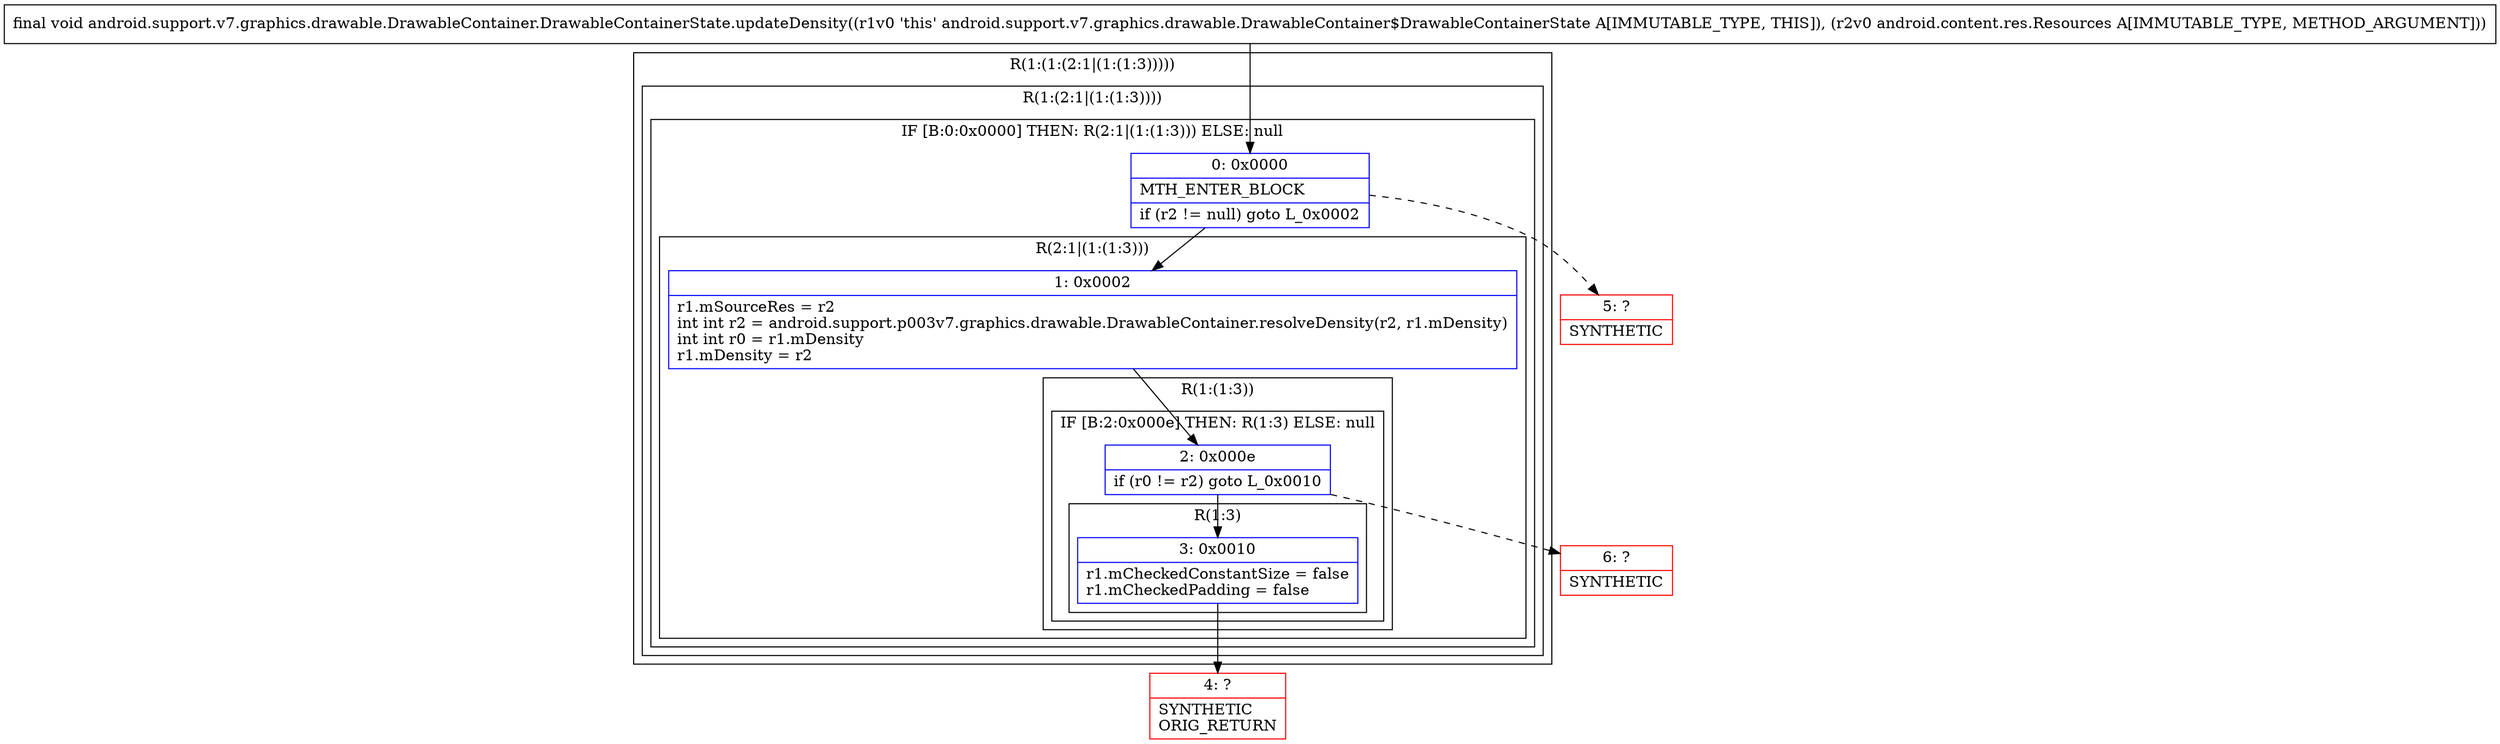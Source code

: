digraph "CFG forandroid.support.v7.graphics.drawable.DrawableContainer.DrawableContainerState.updateDensity(Landroid\/content\/res\/Resources;)V" {
subgraph cluster_Region_1356712387 {
label = "R(1:(1:(2:1|(1:(1:3)))))";
node [shape=record,color=blue];
subgraph cluster_Region_885602719 {
label = "R(1:(2:1|(1:(1:3))))";
node [shape=record,color=blue];
subgraph cluster_IfRegion_653560285 {
label = "IF [B:0:0x0000] THEN: R(2:1|(1:(1:3))) ELSE: null";
node [shape=record,color=blue];
Node_0 [shape=record,label="{0\:\ 0x0000|MTH_ENTER_BLOCK\l|if (r2 != null) goto L_0x0002\l}"];
subgraph cluster_Region_1730731848 {
label = "R(2:1|(1:(1:3)))";
node [shape=record,color=blue];
Node_1 [shape=record,label="{1\:\ 0x0002|r1.mSourceRes = r2\lint int r2 = android.support.p003v7.graphics.drawable.DrawableContainer.resolveDensity(r2, r1.mDensity)\lint int r0 = r1.mDensity\lr1.mDensity = r2\l}"];
subgraph cluster_Region_2001889372 {
label = "R(1:(1:3))";
node [shape=record,color=blue];
subgraph cluster_IfRegion_336580039 {
label = "IF [B:2:0x000e] THEN: R(1:3) ELSE: null";
node [shape=record,color=blue];
Node_2 [shape=record,label="{2\:\ 0x000e|if (r0 != r2) goto L_0x0010\l}"];
subgraph cluster_Region_1241461924 {
label = "R(1:3)";
node [shape=record,color=blue];
Node_3 [shape=record,label="{3\:\ 0x0010|r1.mCheckedConstantSize = false\lr1.mCheckedPadding = false\l}"];
}
}
}
}
}
}
}
Node_4 [shape=record,color=red,label="{4\:\ ?|SYNTHETIC\lORIG_RETURN\l}"];
Node_5 [shape=record,color=red,label="{5\:\ ?|SYNTHETIC\l}"];
Node_6 [shape=record,color=red,label="{6\:\ ?|SYNTHETIC\l}"];
MethodNode[shape=record,label="{final void android.support.v7.graphics.drawable.DrawableContainer.DrawableContainerState.updateDensity((r1v0 'this' android.support.v7.graphics.drawable.DrawableContainer$DrawableContainerState A[IMMUTABLE_TYPE, THIS]), (r2v0 android.content.res.Resources A[IMMUTABLE_TYPE, METHOD_ARGUMENT])) }"];
MethodNode -> Node_0;
Node_0 -> Node_1;
Node_0 -> Node_5[style=dashed];
Node_1 -> Node_2;
Node_2 -> Node_3;
Node_2 -> Node_6[style=dashed];
Node_3 -> Node_4;
}

